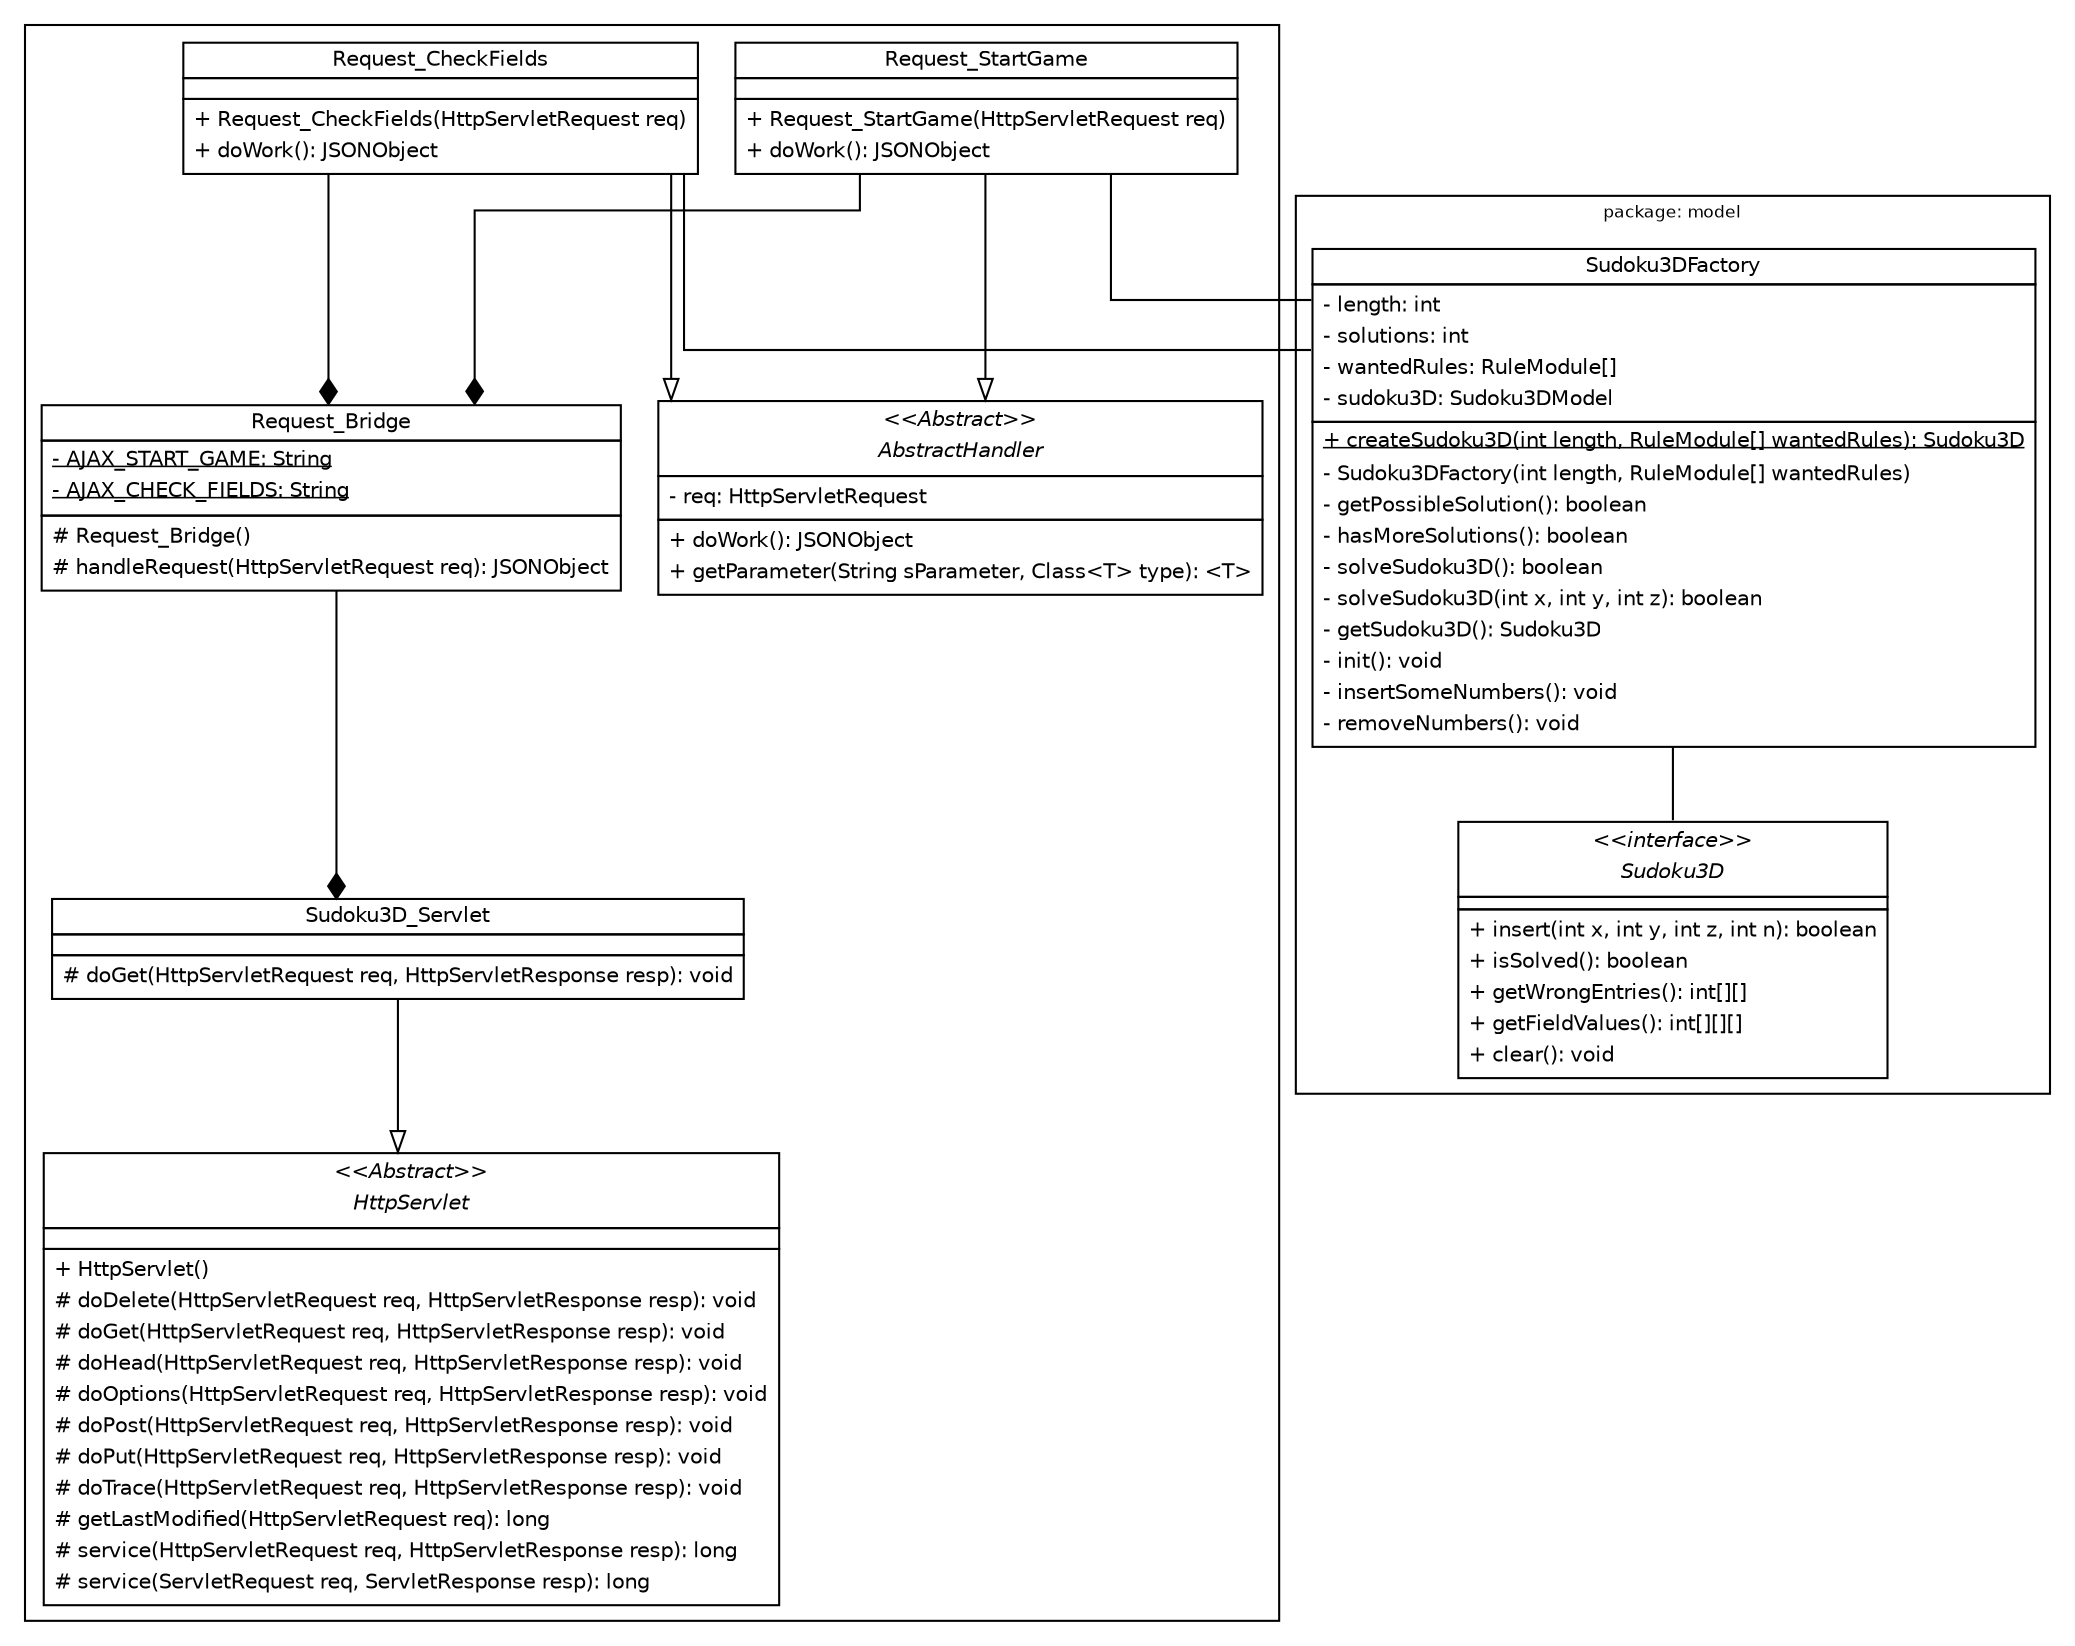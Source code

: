 digraph G {
    graph [splines=ortho]
    fontname = "Bitstream Vera Sans"
    fontsize = 8

    node [
        fontname = "Bitstream Vera Sans"
        fontsize = 10
        shape = none width=0 height=0 margin=0
    ]

    edge [
        fontname = "Bitstream Vera Sans"
        fontsize = 10
    ]

    subgraph clustercontroller{

        request_startgame [
            label =
            <<table border="0" cellspacing="0" cellborder="1">
                <tr>
                    <td>Request_StartGame</td>
                </tr>
                <tr>
                    <td>
                        <table border="0" cellspacing="0" cellborder="0">
                            <tr><td align="left"></td></tr>
                        </table>
                    </td>
                </tr>
                <tr>
                    <td>
                        <table border="0" cellspacing="0" cellborder="0">
                            <tr><td align="left">+ Request_StartGame(HttpServletRequest req)</td></tr>
                            <tr><td align="left">+ doWork(): JSONObject</td></tr>
                        </table>
                    </td>
                </tr>
            </table>>
        ]

        request_checkfields [
            label =
            <<table border="0" cellspacing="0" cellborder="1">
                <tr>
                    <td>Request_CheckFields</td>
                </tr>
                <tr>
                    <td>
                        <table border="0" cellspacing="0" cellborder="0">
                            <tr><td align="left"></td></tr>
                        </table>
                    </td>
                </tr>
                <tr>
                    <td>
                        <table border="0" cellspacing="0" cellborder="0">
                            <tr><td align="left">+ Request_CheckFields(HttpServletRequest req)</td></tr>
                            <tr><td align="left">+ doWork(): JSONObject</td></tr>
                        </table>
                    </td>
                </tr>
            </table>>
        ]

        request_bridge [
            label =
            <<table border="0" cellspacing="0" cellborder="1">
                <tr>
                    <td>Request_Bridge</td>
                </tr>
                <tr>
                    <td>
                        <table border="0" cellspacing="0" cellborder="0">
                            <tr><td align="left"><u>- AJAX_START_GAME: String</u></td></tr>
                            <tr><td align="left"><u>- AJAX_CHECK_FIELDS: String</u></td></tr>
                        </table>
                    </td>
                </tr>
                <tr>
                    <td>
                        <table border="0" cellspacing="0" cellborder="0">
                            <tr><td align="left"># Request_Bridge()</td></tr>
                            <tr><td align="left"># handleRequest(HttpServletRequest req): JSONObject</td></tr>
                        </table>
                    </td>
                </tr>
            </table>>
        ]

        abstracthandler [
            label =
            <<table border="0" cellspacing="0" cellborder="1">
                <tr>
                    <td>
                        <table border="0" cellspacing="0" cellborder="0">
                            <tr><td align="center"><i>&lt;&lt;Abstract&gt;&gt;</i></td></tr>
                            <tr><td align="center"><i>AbstractHandler</i></td></tr>
                        </table>
                    </td>
                </tr>
                <tr>
                    <td>
                        <table border="0" cellspacing="0" cellborder="0">
                            <tr><td align="left">- req: HttpServletRequest</td></tr>
                        </table>
                    </td>
                </tr>
                <tr>
                    <td>
                        <table border="0" cellspacing="0" cellborder="0">
                            <tr><td align="left">+ doWork(): JSONObject</td></tr>
                            <tr><td align="left">+ getParameter(String sParameter, Class&lt;T&gt; type): &lt;T&gt;</td></tr>
                        </table>
                    </td>
                </tr>
            </table>>
        ]

        sudoku3D_servlet [
            label =
            <<table border="0" cellspacing="0" cellborder="1">
                <tr>
                    <td>Sudoku3D_Servlet</td>
                </tr>
                <tr>
                    <td>
                        <table border="0" cellspacing="0" cellborder="0">
                            <tr><td align="left"></td></tr>
                        </table>
                    </td>
                </tr>
                <tr>
                    <td>
                        <table border="0" cellspacing="0" cellborder="0">
                            <tr><td align="left"># doGet(HttpServletRequest req, HttpServletResponse resp): void</td></tr>
                        </table>
                    </td>
                </tr>
            </table>>
        ]

        httpservlet [
            label =
            <<table border="0" cellspacing="0" cellborder="1">
                <tr>
                    <td>
                        <table border="0" cellspacing="0" cellborder="0">
                            <tr><td align="center"><i>&lt;&lt;Abstract&gt;&gt;</i></td></tr>
                            <tr><td align="center"><i>HttpServlet</i></td></tr>
                        </table>
                    </td>
                </tr>
                <tr>
                    <td>
                        <table border="0" cellspacing="0" cellborder="0">
                            <tr><td align="left"></td></tr>
                        </table>
                    </td>
                </tr>
                <tr>
                    <td>
                        <table border="0" cellspacing="0" cellborder="0">
                            <tr><td align="left">+ HttpServlet()</td></tr>
                            <tr><td align="left"># doDelete(HttpServletRequest req, HttpServletResponse resp): void</td></tr>
                            <tr><td align="left"># doGet(HttpServletRequest req, HttpServletResponse resp): void</td></tr>
                            <tr><td align="left"># doHead(HttpServletRequest req, HttpServletResponse resp): void</td></tr>
                            <tr><td align="left"># doOptions(HttpServletRequest req, HttpServletResponse resp): void</td></tr>
                            <tr><td align="left"># doPost(HttpServletRequest req, HttpServletResponse resp): void</td></tr>
                            <tr><td align="left"># doPut(HttpServletRequest req, HttpServletResponse resp): void</td></tr>
                            <tr><td align="left"># doTrace(HttpServletRequest req, HttpServletResponse resp): void</td></tr>
                            <tr><td align="left"># getLastModified(HttpServletRequest req): long</td></tr>
                            <tr><td align="left"># service(HttpServletRequest req, HttpServletResponse resp): long</td></tr>
                            <tr><td align="left"># service(ServletRequest req, ServletResponse resp): long</td></tr>
                        </table>
                    </td>
                </tr>
            </table>>
        ]
    }

    subgraph clustermodel{

        label = "package: model"

        sudoku3d [
            label =
            <<table border="0" cellspacing="0" cellborder="1">
                <tr>
                    <td>
                        <table border="0" cellspacing="0" cellborder="0">
                            <tr><td align="center"><i>&lt;&lt;interface&gt;&gt;</i></td></tr>
                            <tr><td align="center"><i>Sudoku3D</i></td></tr>
                        </table>
                    </td>
                </tr>
                <tr>
                    <td></td>
                </tr>
                <tr>
                    <td>
                        <table border="0" cellspacing="0" cellborder="0">
                            <tr><td align="left">+ insert(int x, int y, int z, int n): boolean</td></tr>
                            <tr><td align="left">+ isSolved(): boolean</td></tr>
                            <tr><td align="left">+ getWrongEntries(): int[][]</td></tr>
                            <tr><td align="left">+ getFieldValues(): int[][][]</td></tr>
                            <tr><td align="left">+ clear(): void</td></tr>
                        </table>
                    </td>
                </tr>
            </table>>
        ]

        sudoku3dfactory [
            label =
            <<table border="0" cellspacing="0" cellborder="1">
                <tr>
                    <td>Sudoku3DFactory</td>
                </tr>
                <tr>
                    <td>
                        <table border="0" cellspacing="0" cellborder="0">
                            <tr><td align="left">- length: int</td></tr>
                            <tr><td align="left">- solutions: int</td></tr>
                            <tr><td align="left">- wantedRules: RuleModule[]</td></tr>
                            <tr><td align="left">- sudoku3D: Sudoku3DModel</td></tr>
                        </table>
                    </td>
                </tr>
                <tr>
                    <td>
                        <table border="0" cellspacing="0" cellborder="0">
                            <tr><td align="left"><u>+ createSudoku3D(int length, RuleModule[] wantedRules): Sudoku3D</u></td></tr>
                            <tr><td align="left">- Sudoku3DFactory(int length, RuleModule[] wantedRules)</td></tr>
                            <tr><td align="left">- getPossibleSolution(): boolean</td></tr>
                            <tr><td align="left">- hasMoreSolutions(): boolean</td></tr>
                            <tr><td align="left">- solveSudoku3D(): boolean</td></tr>
                            <tr><td align="left">- solveSudoku3D(int x, int y, int z): boolean</td></tr>
                            <tr><td align="left">- getSudoku3D(): Sudoku3D</td></tr>
                            <tr><td align="left">- init(): void</td></tr>
                            <tr><td align="left">- insertSomeNumbers(): void</td></tr>
                            <tr><td align="left">- removeNumbers(): void</td></tr>
                        </table>
                    </td>
                </tr>
            </table>>
        ]
    }

    sudoku3dfactory -> sudoku3d [arrowhead=none]
    request_startgame -> abstracthandler [arrowhead=onormal]
    request_startgame -> sudoku3dfactory [arrowhead=none]
    request_checkfields -> abstracthandler [arrowhead=onormal]
    request_checkfields -> sudoku3dfactory [arrowhead=none]
    request_startgame -> request_bridge [arrowhead=diamond]
    request_checkfields -> request_bridge [arrowhead=diamond]
    request_bridge -> sudoku3D_servlet [arrowhead=diamond]
    sudoku3D_servlet -> httpservlet [arrowhead=onormal]
}

